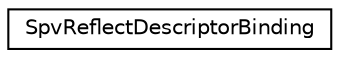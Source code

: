 digraph "Graphical Class Hierarchy"
{
 // LATEX_PDF_SIZE
  edge [fontname="Helvetica",fontsize="10",labelfontname="Helvetica",labelfontsize="10"];
  node [fontname="Helvetica",fontsize="10",shape=record];
  rankdir="LR";
  Node0 [label="SpvReflectDescriptorBinding",height=0.2,width=0.4,color="black", fillcolor="white", style="filled",URL="$dd/d85/struct_spv_reflect_descriptor_binding.htm",tooltip=" "];
}
